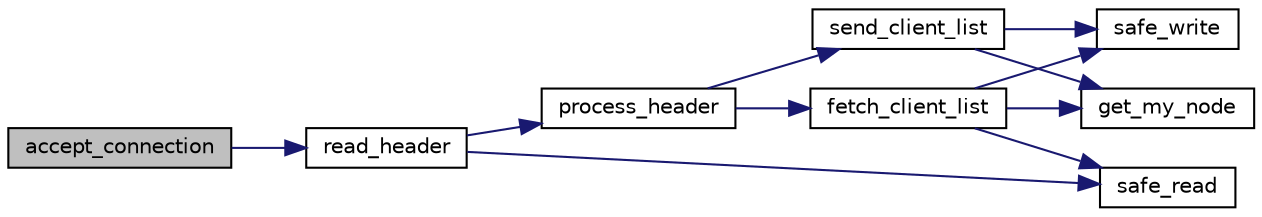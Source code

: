 digraph "accept_connection"
{
 // LATEX_PDF_SIZE
  edge [fontname="Helvetica",fontsize="10",labelfontname="Helvetica",labelfontsize="10"];
  node [fontname="Helvetica",fontsize="10",shape=record];
  rankdir="LR";
  Node1 [label="accept_connection",height=0.2,width=0.4,color="black", fillcolor="grey75", style="filled", fontcolor="black",tooltip=" "];
  Node1 -> Node2 [color="midnightblue",fontsize="10",style="solid",fontname="Helvetica"];
  Node2 [label="read_header",height=0.2,width=0.4,color="black", fillcolor="white", style="filled",URL="$get__data_8h.html#a764b554b18055697e4032f0a173185e4",tooltip="Waits a header in 'sockfd', reads it and processes it."];
  Node2 -> Node3 [color="midnightblue",fontsize="10",style="solid",fontname="Helvetica"];
  Node3 [label="process_header",height=0.2,width=0.4,color="black", fillcolor="white", style="filled",URL="$get__data_8c.html#a56fe14e6f01f9d30d47882381d50d1f1",tooltip=" "];
  Node3 -> Node4 [color="midnightblue",fontsize="10",style="solid",fontname="Helvetica"];
  Node4 [label="fetch_client_list",height=0.2,width=0.4,color="black", fillcolor="white", style="filled",URL="$get__data_8c.html#ad45197fe0e164a777849753c436479ea",tooltip="Merges my neighbours list with the one sent by 'neighbour_id'."];
  Node4 -> Node5 [color="midnightblue",fontsize="10",style="solid",fontname="Helvetica"];
  Node5 [label="get_my_node",height=0.2,width=0.4,color="black", fillcolor="white", style="filled",URL="$client_8h.html#a4ea1881daff49eeaf17c8600631e7cf0",tooltip="Get the my node object."];
  Node4 -> Node6 [color="midnightblue",fontsize="10",style="solid",fontname="Helvetica"];
  Node6 [label="safe_read",height=0.2,width=0.4,color="black", fillcolor="white", style="filled",URL="$safe_8h.html#a5cdb8f1fd0a2b177164e88074639a648",tooltip="Reads safely in a file descriptor until '\\r\\n\\r\\n'."];
  Node4 -> Node7 [color="midnightblue",fontsize="10",style="solid",fontname="Helvetica"];
  Node7 [label="safe_write",height=0.2,width=0.4,color="black", fillcolor="white", style="filled",URL="$safe_8h.html#a405edff38f586c79822927a3b981e504",tooltip="Writes safely to a file descriptor."];
  Node3 -> Node8 [color="midnightblue",fontsize="10",style="solid",fontname="Helvetica"];
  Node8 [label="send_client_list",height=0.2,width=0.4,color="black", fillcolor="white", style="filled",URL="$send__data_8h.html#a70da282508006ff2f6b07d7b410ce8be",tooltip="Sends my client list to a node via 'sockfd'."];
  Node8 -> Node5 [color="midnightblue",fontsize="10",style="solid",fontname="Helvetica"];
  Node8 -> Node7 [color="midnightblue",fontsize="10",style="solid",fontname="Helvetica"];
  Node2 -> Node6 [color="midnightblue",fontsize="10",style="solid",fontname="Helvetica"];
}
